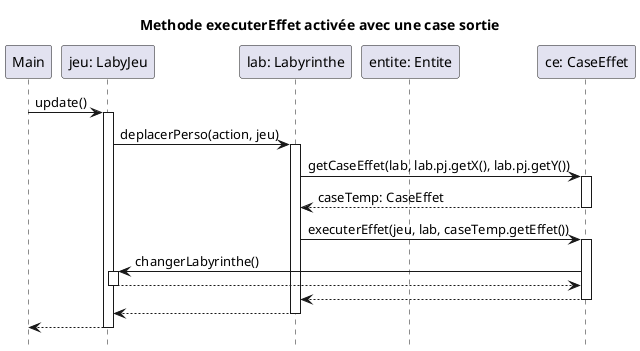 @startuml
hide footbox

title Methode executerEffet activée avec une case sortie

participant "Main" as m
participant "jeu: LabyJeu" as j
participant "lab: Labyrinthe" as l
participant "entite: Entite" as e
participant "ce: CaseEffet" as ce

m -> j : update()
activate j
    j -> l : deplacerPerso(action, jeu)
    activate l
        l -> ce : getCaseEffet(lab, lab.pj.getX(), lab.pj.getY())
        activate ce
            ce --> l : caseTemp: CaseEffet
            deactivate ce
            l -> ce : executerEffet(jeu, lab, caseTemp.getEffet())
            activate ce
                ce -> j : changerLabyrinthe()
                activate j
                    j --> ce
                deactivate j
                ce --> l
            deactivate ce
            l --> j
    deactivate l
    j --> m
deactivate j

note across
end note
@enduml